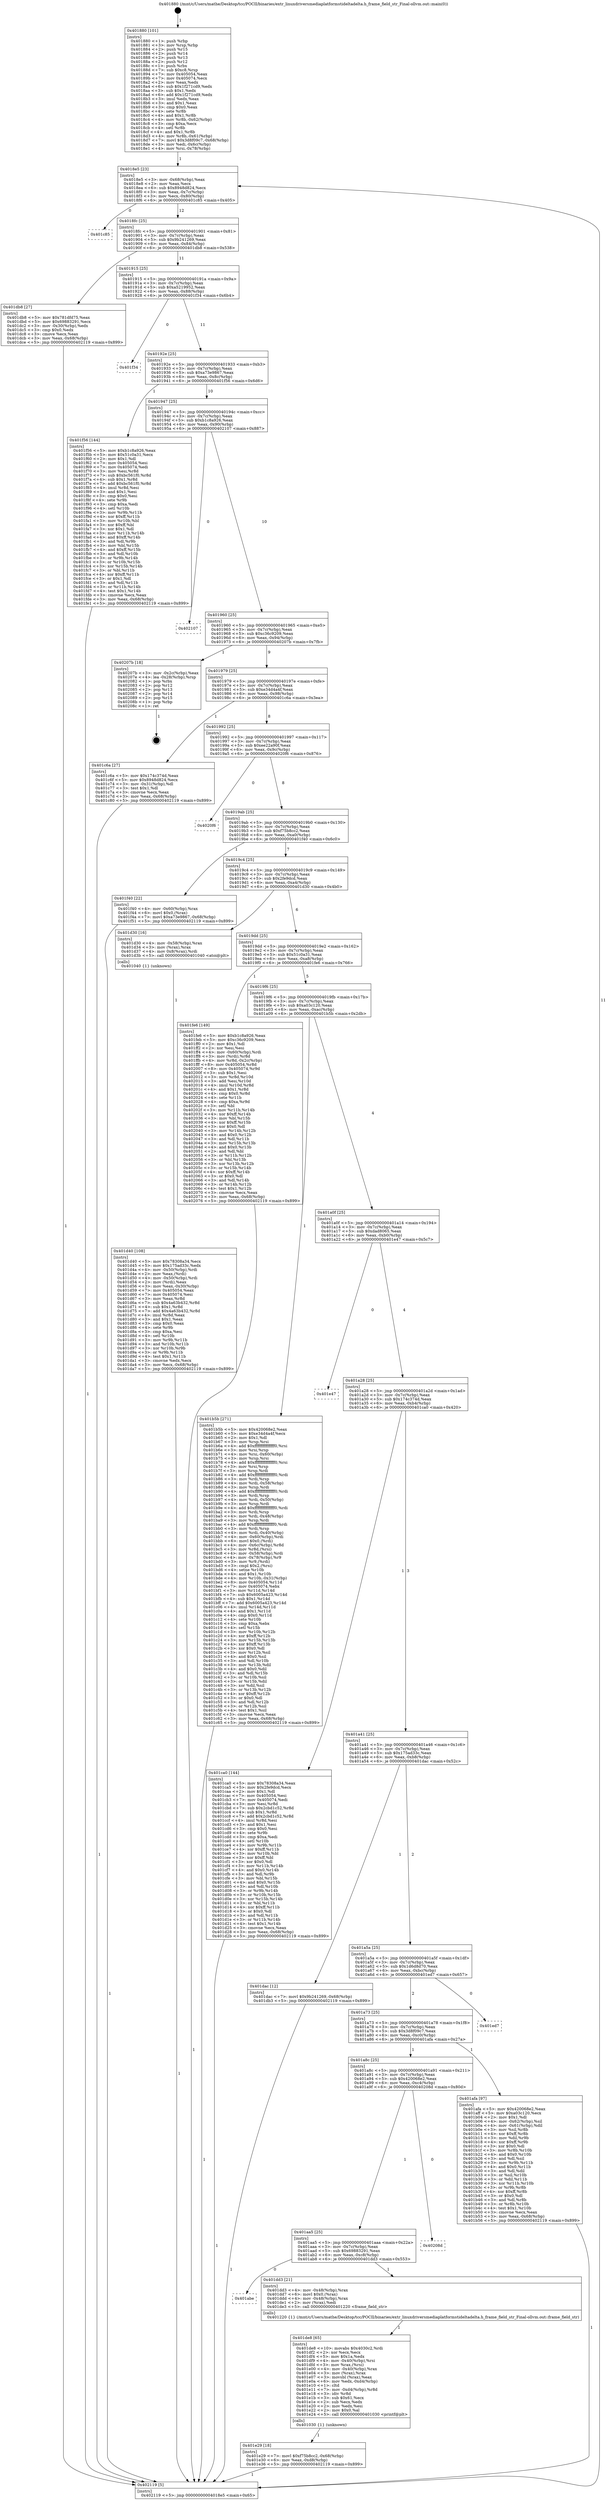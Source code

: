 digraph "0x401880" {
  label = "0x401880 (/mnt/c/Users/mathe/Desktop/tcc/POCII/binaries/extr_linuxdriversmediaplatformstideltadelta.h_frame_field_str_Final-ollvm.out::main(0))"
  labelloc = "t"
  node[shape=record]

  Entry [label="",width=0.3,height=0.3,shape=circle,fillcolor=black,style=filled]
  "0x4018e5" [label="{
     0x4018e5 [23]\l
     | [instrs]\l
     &nbsp;&nbsp;0x4018e5 \<+3\>: mov -0x68(%rbp),%eax\l
     &nbsp;&nbsp;0x4018e8 \<+2\>: mov %eax,%ecx\l
     &nbsp;&nbsp;0x4018ea \<+6\>: sub $0x8948d824,%ecx\l
     &nbsp;&nbsp;0x4018f0 \<+3\>: mov %eax,-0x7c(%rbp)\l
     &nbsp;&nbsp;0x4018f3 \<+3\>: mov %ecx,-0x80(%rbp)\l
     &nbsp;&nbsp;0x4018f6 \<+6\>: je 0000000000401c85 \<main+0x405\>\l
  }"]
  "0x401c85" [label="{
     0x401c85\l
  }", style=dashed]
  "0x4018fc" [label="{
     0x4018fc [25]\l
     | [instrs]\l
     &nbsp;&nbsp;0x4018fc \<+5\>: jmp 0000000000401901 \<main+0x81\>\l
     &nbsp;&nbsp;0x401901 \<+3\>: mov -0x7c(%rbp),%eax\l
     &nbsp;&nbsp;0x401904 \<+5\>: sub $0x9b241269,%eax\l
     &nbsp;&nbsp;0x401909 \<+6\>: mov %eax,-0x84(%rbp)\l
     &nbsp;&nbsp;0x40190f \<+6\>: je 0000000000401db8 \<main+0x538\>\l
  }"]
  Exit [label="",width=0.3,height=0.3,shape=circle,fillcolor=black,style=filled,peripheries=2]
  "0x401db8" [label="{
     0x401db8 [27]\l
     | [instrs]\l
     &nbsp;&nbsp;0x401db8 \<+5\>: mov $0x781dfd75,%eax\l
     &nbsp;&nbsp;0x401dbd \<+5\>: mov $0x69883291,%ecx\l
     &nbsp;&nbsp;0x401dc2 \<+3\>: mov -0x30(%rbp),%edx\l
     &nbsp;&nbsp;0x401dc5 \<+3\>: cmp $0x0,%edx\l
     &nbsp;&nbsp;0x401dc8 \<+3\>: cmove %ecx,%eax\l
     &nbsp;&nbsp;0x401dcb \<+3\>: mov %eax,-0x68(%rbp)\l
     &nbsp;&nbsp;0x401dce \<+5\>: jmp 0000000000402119 \<main+0x899\>\l
  }"]
  "0x401915" [label="{
     0x401915 [25]\l
     | [instrs]\l
     &nbsp;&nbsp;0x401915 \<+5\>: jmp 000000000040191a \<main+0x9a\>\l
     &nbsp;&nbsp;0x40191a \<+3\>: mov -0x7c(%rbp),%eax\l
     &nbsp;&nbsp;0x40191d \<+5\>: sub $0xa5219952,%eax\l
     &nbsp;&nbsp;0x401922 \<+6\>: mov %eax,-0x88(%rbp)\l
     &nbsp;&nbsp;0x401928 \<+6\>: je 0000000000401f34 \<main+0x6b4\>\l
  }"]
  "0x401e29" [label="{
     0x401e29 [18]\l
     | [instrs]\l
     &nbsp;&nbsp;0x401e29 \<+7\>: movl $0xf75b8cc2,-0x68(%rbp)\l
     &nbsp;&nbsp;0x401e30 \<+6\>: mov %eax,-0xd8(%rbp)\l
     &nbsp;&nbsp;0x401e36 \<+5\>: jmp 0000000000402119 \<main+0x899\>\l
  }"]
  "0x401f34" [label="{
     0x401f34\l
  }", style=dashed]
  "0x40192e" [label="{
     0x40192e [25]\l
     | [instrs]\l
     &nbsp;&nbsp;0x40192e \<+5\>: jmp 0000000000401933 \<main+0xb3\>\l
     &nbsp;&nbsp;0x401933 \<+3\>: mov -0x7c(%rbp),%eax\l
     &nbsp;&nbsp;0x401936 \<+5\>: sub $0xa73e9867,%eax\l
     &nbsp;&nbsp;0x40193b \<+6\>: mov %eax,-0x8c(%rbp)\l
     &nbsp;&nbsp;0x401941 \<+6\>: je 0000000000401f56 \<main+0x6d6\>\l
  }"]
  "0x401de8" [label="{
     0x401de8 [65]\l
     | [instrs]\l
     &nbsp;&nbsp;0x401de8 \<+10\>: movabs $0x4030c2,%rdi\l
     &nbsp;&nbsp;0x401df2 \<+2\>: xor %ecx,%ecx\l
     &nbsp;&nbsp;0x401df4 \<+5\>: mov $0x1a,%edx\l
     &nbsp;&nbsp;0x401df9 \<+4\>: mov -0x40(%rbp),%rsi\l
     &nbsp;&nbsp;0x401dfd \<+3\>: mov %rax,(%rsi)\l
     &nbsp;&nbsp;0x401e00 \<+4\>: mov -0x40(%rbp),%rax\l
     &nbsp;&nbsp;0x401e04 \<+3\>: mov (%rax),%rax\l
     &nbsp;&nbsp;0x401e07 \<+3\>: movsbl (%rax),%eax\l
     &nbsp;&nbsp;0x401e0a \<+6\>: mov %edx,-0xd4(%rbp)\l
     &nbsp;&nbsp;0x401e10 \<+1\>: cltd\l
     &nbsp;&nbsp;0x401e11 \<+7\>: mov -0xd4(%rbp),%r8d\l
     &nbsp;&nbsp;0x401e18 \<+3\>: idiv %r8d\l
     &nbsp;&nbsp;0x401e1b \<+3\>: sub $0x61,%ecx\l
     &nbsp;&nbsp;0x401e1e \<+2\>: sub %ecx,%edx\l
     &nbsp;&nbsp;0x401e20 \<+2\>: mov %edx,%esi\l
     &nbsp;&nbsp;0x401e22 \<+2\>: mov $0x0,%al\l
     &nbsp;&nbsp;0x401e24 \<+5\>: call 0000000000401030 \<printf@plt\>\l
     | [calls]\l
     &nbsp;&nbsp;0x401030 \{1\} (unknown)\l
  }"]
  "0x401f56" [label="{
     0x401f56 [144]\l
     | [instrs]\l
     &nbsp;&nbsp;0x401f56 \<+5\>: mov $0xb1c8a926,%eax\l
     &nbsp;&nbsp;0x401f5b \<+5\>: mov $0x51c0a31,%ecx\l
     &nbsp;&nbsp;0x401f60 \<+2\>: mov $0x1,%dl\l
     &nbsp;&nbsp;0x401f62 \<+7\>: mov 0x405054,%esi\l
     &nbsp;&nbsp;0x401f69 \<+7\>: mov 0x405074,%edi\l
     &nbsp;&nbsp;0x401f70 \<+3\>: mov %esi,%r8d\l
     &nbsp;&nbsp;0x401f73 \<+7\>: sub $0xbc561f0,%r8d\l
     &nbsp;&nbsp;0x401f7a \<+4\>: sub $0x1,%r8d\l
     &nbsp;&nbsp;0x401f7e \<+7\>: add $0xbc561f0,%r8d\l
     &nbsp;&nbsp;0x401f85 \<+4\>: imul %r8d,%esi\l
     &nbsp;&nbsp;0x401f89 \<+3\>: and $0x1,%esi\l
     &nbsp;&nbsp;0x401f8c \<+3\>: cmp $0x0,%esi\l
     &nbsp;&nbsp;0x401f8f \<+4\>: sete %r9b\l
     &nbsp;&nbsp;0x401f93 \<+3\>: cmp $0xa,%edi\l
     &nbsp;&nbsp;0x401f96 \<+4\>: setl %r10b\l
     &nbsp;&nbsp;0x401f9a \<+3\>: mov %r9b,%r11b\l
     &nbsp;&nbsp;0x401f9d \<+4\>: xor $0xff,%r11b\l
     &nbsp;&nbsp;0x401fa1 \<+3\>: mov %r10b,%bl\l
     &nbsp;&nbsp;0x401fa4 \<+3\>: xor $0xff,%bl\l
     &nbsp;&nbsp;0x401fa7 \<+3\>: xor $0x1,%dl\l
     &nbsp;&nbsp;0x401faa \<+3\>: mov %r11b,%r14b\l
     &nbsp;&nbsp;0x401fad \<+4\>: and $0xff,%r14b\l
     &nbsp;&nbsp;0x401fb1 \<+3\>: and %dl,%r9b\l
     &nbsp;&nbsp;0x401fb4 \<+3\>: mov %bl,%r15b\l
     &nbsp;&nbsp;0x401fb7 \<+4\>: and $0xff,%r15b\l
     &nbsp;&nbsp;0x401fbb \<+3\>: and %dl,%r10b\l
     &nbsp;&nbsp;0x401fbe \<+3\>: or %r9b,%r14b\l
     &nbsp;&nbsp;0x401fc1 \<+3\>: or %r10b,%r15b\l
     &nbsp;&nbsp;0x401fc4 \<+3\>: xor %r15b,%r14b\l
     &nbsp;&nbsp;0x401fc7 \<+3\>: or %bl,%r11b\l
     &nbsp;&nbsp;0x401fca \<+4\>: xor $0xff,%r11b\l
     &nbsp;&nbsp;0x401fce \<+3\>: or $0x1,%dl\l
     &nbsp;&nbsp;0x401fd1 \<+3\>: and %dl,%r11b\l
     &nbsp;&nbsp;0x401fd4 \<+3\>: or %r11b,%r14b\l
     &nbsp;&nbsp;0x401fd7 \<+4\>: test $0x1,%r14b\l
     &nbsp;&nbsp;0x401fdb \<+3\>: cmovne %ecx,%eax\l
     &nbsp;&nbsp;0x401fde \<+3\>: mov %eax,-0x68(%rbp)\l
     &nbsp;&nbsp;0x401fe1 \<+5\>: jmp 0000000000402119 \<main+0x899\>\l
  }"]
  "0x401947" [label="{
     0x401947 [25]\l
     | [instrs]\l
     &nbsp;&nbsp;0x401947 \<+5\>: jmp 000000000040194c \<main+0xcc\>\l
     &nbsp;&nbsp;0x40194c \<+3\>: mov -0x7c(%rbp),%eax\l
     &nbsp;&nbsp;0x40194f \<+5\>: sub $0xb1c8a926,%eax\l
     &nbsp;&nbsp;0x401954 \<+6\>: mov %eax,-0x90(%rbp)\l
     &nbsp;&nbsp;0x40195a \<+6\>: je 0000000000402107 \<main+0x887\>\l
  }"]
  "0x401abe" [label="{
     0x401abe\l
  }", style=dashed]
  "0x402107" [label="{
     0x402107\l
  }", style=dashed]
  "0x401960" [label="{
     0x401960 [25]\l
     | [instrs]\l
     &nbsp;&nbsp;0x401960 \<+5\>: jmp 0000000000401965 \<main+0xe5\>\l
     &nbsp;&nbsp;0x401965 \<+3\>: mov -0x7c(%rbp),%eax\l
     &nbsp;&nbsp;0x401968 \<+5\>: sub $0xc36c9209,%eax\l
     &nbsp;&nbsp;0x40196d \<+6\>: mov %eax,-0x94(%rbp)\l
     &nbsp;&nbsp;0x401973 \<+6\>: je 000000000040207b \<main+0x7fb\>\l
  }"]
  "0x401dd3" [label="{
     0x401dd3 [21]\l
     | [instrs]\l
     &nbsp;&nbsp;0x401dd3 \<+4\>: mov -0x48(%rbp),%rax\l
     &nbsp;&nbsp;0x401dd7 \<+6\>: movl $0x0,(%rax)\l
     &nbsp;&nbsp;0x401ddd \<+4\>: mov -0x48(%rbp),%rax\l
     &nbsp;&nbsp;0x401de1 \<+2\>: mov (%rax),%edi\l
     &nbsp;&nbsp;0x401de3 \<+5\>: call 0000000000401220 \<frame_field_str\>\l
     | [calls]\l
     &nbsp;&nbsp;0x401220 \{1\} (/mnt/c/Users/mathe/Desktop/tcc/POCII/binaries/extr_linuxdriversmediaplatformstideltadelta.h_frame_field_str_Final-ollvm.out::frame_field_str)\l
  }"]
  "0x40207b" [label="{
     0x40207b [18]\l
     | [instrs]\l
     &nbsp;&nbsp;0x40207b \<+3\>: mov -0x2c(%rbp),%eax\l
     &nbsp;&nbsp;0x40207e \<+4\>: lea -0x28(%rbp),%rsp\l
     &nbsp;&nbsp;0x402082 \<+1\>: pop %rbx\l
     &nbsp;&nbsp;0x402083 \<+2\>: pop %r12\l
     &nbsp;&nbsp;0x402085 \<+2\>: pop %r13\l
     &nbsp;&nbsp;0x402087 \<+2\>: pop %r14\l
     &nbsp;&nbsp;0x402089 \<+2\>: pop %r15\l
     &nbsp;&nbsp;0x40208b \<+1\>: pop %rbp\l
     &nbsp;&nbsp;0x40208c \<+1\>: ret\l
  }"]
  "0x401979" [label="{
     0x401979 [25]\l
     | [instrs]\l
     &nbsp;&nbsp;0x401979 \<+5\>: jmp 000000000040197e \<main+0xfe\>\l
     &nbsp;&nbsp;0x40197e \<+3\>: mov -0x7c(%rbp),%eax\l
     &nbsp;&nbsp;0x401981 \<+5\>: sub $0xe34d4a4f,%eax\l
     &nbsp;&nbsp;0x401986 \<+6\>: mov %eax,-0x98(%rbp)\l
     &nbsp;&nbsp;0x40198c \<+6\>: je 0000000000401c6a \<main+0x3ea\>\l
  }"]
  "0x401aa5" [label="{
     0x401aa5 [25]\l
     | [instrs]\l
     &nbsp;&nbsp;0x401aa5 \<+5\>: jmp 0000000000401aaa \<main+0x22a\>\l
     &nbsp;&nbsp;0x401aaa \<+3\>: mov -0x7c(%rbp),%eax\l
     &nbsp;&nbsp;0x401aad \<+5\>: sub $0x69883291,%eax\l
     &nbsp;&nbsp;0x401ab2 \<+6\>: mov %eax,-0xc8(%rbp)\l
     &nbsp;&nbsp;0x401ab8 \<+6\>: je 0000000000401dd3 \<main+0x553\>\l
  }"]
  "0x401c6a" [label="{
     0x401c6a [27]\l
     | [instrs]\l
     &nbsp;&nbsp;0x401c6a \<+5\>: mov $0x174c374d,%eax\l
     &nbsp;&nbsp;0x401c6f \<+5\>: mov $0x8948d824,%ecx\l
     &nbsp;&nbsp;0x401c74 \<+3\>: mov -0x31(%rbp),%dl\l
     &nbsp;&nbsp;0x401c77 \<+3\>: test $0x1,%dl\l
     &nbsp;&nbsp;0x401c7a \<+3\>: cmovne %ecx,%eax\l
     &nbsp;&nbsp;0x401c7d \<+3\>: mov %eax,-0x68(%rbp)\l
     &nbsp;&nbsp;0x401c80 \<+5\>: jmp 0000000000402119 \<main+0x899\>\l
  }"]
  "0x401992" [label="{
     0x401992 [25]\l
     | [instrs]\l
     &nbsp;&nbsp;0x401992 \<+5\>: jmp 0000000000401997 \<main+0x117\>\l
     &nbsp;&nbsp;0x401997 \<+3\>: mov -0x7c(%rbp),%eax\l
     &nbsp;&nbsp;0x40199a \<+5\>: sub $0xee22a90f,%eax\l
     &nbsp;&nbsp;0x40199f \<+6\>: mov %eax,-0x9c(%rbp)\l
     &nbsp;&nbsp;0x4019a5 \<+6\>: je 00000000004020f6 \<main+0x876\>\l
  }"]
  "0x40208d" [label="{
     0x40208d\l
  }", style=dashed]
  "0x4020f6" [label="{
     0x4020f6\l
  }", style=dashed]
  "0x4019ab" [label="{
     0x4019ab [25]\l
     | [instrs]\l
     &nbsp;&nbsp;0x4019ab \<+5\>: jmp 00000000004019b0 \<main+0x130\>\l
     &nbsp;&nbsp;0x4019b0 \<+3\>: mov -0x7c(%rbp),%eax\l
     &nbsp;&nbsp;0x4019b3 \<+5\>: sub $0xf75b8cc2,%eax\l
     &nbsp;&nbsp;0x4019b8 \<+6\>: mov %eax,-0xa0(%rbp)\l
     &nbsp;&nbsp;0x4019be \<+6\>: je 0000000000401f40 \<main+0x6c0\>\l
  }"]
  "0x401d40" [label="{
     0x401d40 [108]\l
     | [instrs]\l
     &nbsp;&nbsp;0x401d40 \<+5\>: mov $0x78308a34,%ecx\l
     &nbsp;&nbsp;0x401d45 \<+5\>: mov $0x175ad33c,%edx\l
     &nbsp;&nbsp;0x401d4a \<+4\>: mov -0x50(%rbp),%rdi\l
     &nbsp;&nbsp;0x401d4e \<+2\>: mov %eax,(%rdi)\l
     &nbsp;&nbsp;0x401d50 \<+4\>: mov -0x50(%rbp),%rdi\l
     &nbsp;&nbsp;0x401d54 \<+2\>: mov (%rdi),%eax\l
     &nbsp;&nbsp;0x401d56 \<+3\>: mov %eax,-0x30(%rbp)\l
     &nbsp;&nbsp;0x401d59 \<+7\>: mov 0x405054,%eax\l
     &nbsp;&nbsp;0x401d60 \<+7\>: mov 0x405074,%esi\l
     &nbsp;&nbsp;0x401d67 \<+3\>: mov %eax,%r8d\l
     &nbsp;&nbsp;0x401d6a \<+7\>: sub $0x4a63b432,%r8d\l
     &nbsp;&nbsp;0x401d71 \<+4\>: sub $0x1,%r8d\l
     &nbsp;&nbsp;0x401d75 \<+7\>: add $0x4a63b432,%r8d\l
     &nbsp;&nbsp;0x401d7c \<+4\>: imul %r8d,%eax\l
     &nbsp;&nbsp;0x401d80 \<+3\>: and $0x1,%eax\l
     &nbsp;&nbsp;0x401d83 \<+3\>: cmp $0x0,%eax\l
     &nbsp;&nbsp;0x401d86 \<+4\>: sete %r9b\l
     &nbsp;&nbsp;0x401d8a \<+3\>: cmp $0xa,%esi\l
     &nbsp;&nbsp;0x401d8d \<+4\>: setl %r10b\l
     &nbsp;&nbsp;0x401d91 \<+3\>: mov %r9b,%r11b\l
     &nbsp;&nbsp;0x401d94 \<+3\>: and %r10b,%r11b\l
     &nbsp;&nbsp;0x401d97 \<+3\>: xor %r10b,%r9b\l
     &nbsp;&nbsp;0x401d9a \<+3\>: or %r9b,%r11b\l
     &nbsp;&nbsp;0x401d9d \<+4\>: test $0x1,%r11b\l
     &nbsp;&nbsp;0x401da1 \<+3\>: cmovne %edx,%ecx\l
     &nbsp;&nbsp;0x401da4 \<+3\>: mov %ecx,-0x68(%rbp)\l
     &nbsp;&nbsp;0x401da7 \<+5\>: jmp 0000000000402119 \<main+0x899\>\l
  }"]
  "0x401f40" [label="{
     0x401f40 [22]\l
     | [instrs]\l
     &nbsp;&nbsp;0x401f40 \<+4\>: mov -0x60(%rbp),%rax\l
     &nbsp;&nbsp;0x401f44 \<+6\>: movl $0x0,(%rax)\l
     &nbsp;&nbsp;0x401f4a \<+7\>: movl $0xa73e9867,-0x68(%rbp)\l
     &nbsp;&nbsp;0x401f51 \<+5\>: jmp 0000000000402119 \<main+0x899\>\l
  }"]
  "0x4019c4" [label="{
     0x4019c4 [25]\l
     | [instrs]\l
     &nbsp;&nbsp;0x4019c4 \<+5\>: jmp 00000000004019c9 \<main+0x149\>\l
     &nbsp;&nbsp;0x4019c9 \<+3\>: mov -0x7c(%rbp),%eax\l
     &nbsp;&nbsp;0x4019cc \<+5\>: sub $0x2fe9dcd,%eax\l
     &nbsp;&nbsp;0x4019d1 \<+6\>: mov %eax,-0xa4(%rbp)\l
     &nbsp;&nbsp;0x4019d7 \<+6\>: je 0000000000401d30 \<main+0x4b0\>\l
  }"]
  "0x401880" [label="{
     0x401880 [101]\l
     | [instrs]\l
     &nbsp;&nbsp;0x401880 \<+1\>: push %rbp\l
     &nbsp;&nbsp;0x401881 \<+3\>: mov %rsp,%rbp\l
     &nbsp;&nbsp;0x401884 \<+2\>: push %r15\l
     &nbsp;&nbsp;0x401886 \<+2\>: push %r14\l
     &nbsp;&nbsp;0x401888 \<+2\>: push %r13\l
     &nbsp;&nbsp;0x40188a \<+2\>: push %r12\l
     &nbsp;&nbsp;0x40188c \<+1\>: push %rbx\l
     &nbsp;&nbsp;0x40188d \<+7\>: sub $0xc8,%rsp\l
     &nbsp;&nbsp;0x401894 \<+7\>: mov 0x405054,%eax\l
     &nbsp;&nbsp;0x40189b \<+7\>: mov 0x405074,%ecx\l
     &nbsp;&nbsp;0x4018a2 \<+2\>: mov %eax,%edx\l
     &nbsp;&nbsp;0x4018a4 \<+6\>: sub $0x1f271cd9,%edx\l
     &nbsp;&nbsp;0x4018aa \<+3\>: sub $0x1,%edx\l
     &nbsp;&nbsp;0x4018ad \<+6\>: add $0x1f271cd9,%edx\l
     &nbsp;&nbsp;0x4018b3 \<+3\>: imul %edx,%eax\l
     &nbsp;&nbsp;0x4018b6 \<+3\>: and $0x1,%eax\l
     &nbsp;&nbsp;0x4018b9 \<+3\>: cmp $0x0,%eax\l
     &nbsp;&nbsp;0x4018bc \<+4\>: sete %r8b\l
     &nbsp;&nbsp;0x4018c0 \<+4\>: and $0x1,%r8b\l
     &nbsp;&nbsp;0x4018c4 \<+4\>: mov %r8b,-0x62(%rbp)\l
     &nbsp;&nbsp;0x4018c8 \<+3\>: cmp $0xa,%ecx\l
     &nbsp;&nbsp;0x4018cb \<+4\>: setl %r8b\l
     &nbsp;&nbsp;0x4018cf \<+4\>: and $0x1,%r8b\l
     &nbsp;&nbsp;0x4018d3 \<+4\>: mov %r8b,-0x61(%rbp)\l
     &nbsp;&nbsp;0x4018d7 \<+7\>: movl $0x3d8f09c7,-0x68(%rbp)\l
     &nbsp;&nbsp;0x4018de \<+3\>: mov %edi,-0x6c(%rbp)\l
     &nbsp;&nbsp;0x4018e1 \<+4\>: mov %rsi,-0x78(%rbp)\l
  }"]
  "0x401d30" [label="{
     0x401d30 [16]\l
     | [instrs]\l
     &nbsp;&nbsp;0x401d30 \<+4\>: mov -0x58(%rbp),%rax\l
     &nbsp;&nbsp;0x401d34 \<+3\>: mov (%rax),%rax\l
     &nbsp;&nbsp;0x401d37 \<+4\>: mov 0x8(%rax),%rdi\l
     &nbsp;&nbsp;0x401d3b \<+5\>: call 0000000000401040 \<atoi@plt\>\l
     | [calls]\l
     &nbsp;&nbsp;0x401040 \{1\} (unknown)\l
  }"]
  "0x4019dd" [label="{
     0x4019dd [25]\l
     | [instrs]\l
     &nbsp;&nbsp;0x4019dd \<+5\>: jmp 00000000004019e2 \<main+0x162\>\l
     &nbsp;&nbsp;0x4019e2 \<+3\>: mov -0x7c(%rbp),%eax\l
     &nbsp;&nbsp;0x4019e5 \<+5\>: sub $0x51c0a31,%eax\l
     &nbsp;&nbsp;0x4019ea \<+6\>: mov %eax,-0xa8(%rbp)\l
     &nbsp;&nbsp;0x4019f0 \<+6\>: je 0000000000401fe6 \<main+0x766\>\l
  }"]
  "0x402119" [label="{
     0x402119 [5]\l
     | [instrs]\l
     &nbsp;&nbsp;0x402119 \<+5\>: jmp 00000000004018e5 \<main+0x65\>\l
  }"]
  "0x401fe6" [label="{
     0x401fe6 [149]\l
     | [instrs]\l
     &nbsp;&nbsp;0x401fe6 \<+5\>: mov $0xb1c8a926,%eax\l
     &nbsp;&nbsp;0x401feb \<+5\>: mov $0xc36c9209,%ecx\l
     &nbsp;&nbsp;0x401ff0 \<+2\>: mov $0x1,%dl\l
     &nbsp;&nbsp;0x401ff2 \<+2\>: xor %esi,%esi\l
     &nbsp;&nbsp;0x401ff4 \<+4\>: mov -0x60(%rbp),%rdi\l
     &nbsp;&nbsp;0x401ff8 \<+3\>: mov (%rdi),%r8d\l
     &nbsp;&nbsp;0x401ffb \<+4\>: mov %r8d,-0x2c(%rbp)\l
     &nbsp;&nbsp;0x401fff \<+8\>: mov 0x405054,%r8d\l
     &nbsp;&nbsp;0x402007 \<+8\>: mov 0x405074,%r9d\l
     &nbsp;&nbsp;0x40200f \<+3\>: sub $0x1,%esi\l
     &nbsp;&nbsp;0x402012 \<+3\>: mov %r8d,%r10d\l
     &nbsp;&nbsp;0x402015 \<+3\>: add %esi,%r10d\l
     &nbsp;&nbsp;0x402018 \<+4\>: imul %r10d,%r8d\l
     &nbsp;&nbsp;0x40201c \<+4\>: and $0x1,%r8d\l
     &nbsp;&nbsp;0x402020 \<+4\>: cmp $0x0,%r8d\l
     &nbsp;&nbsp;0x402024 \<+4\>: sete %r11b\l
     &nbsp;&nbsp;0x402028 \<+4\>: cmp $0xa,%r9d\l
     &nbsp;&nbsp;0x40202c \<+3\>: setl %bl\l
     &nbsp;&nbsp;0x40202f \<+3\>: mov %r11b,%r14b\l
     &nbsp;&nbsp;0x402032 \<+4\>: xor $0xff,%r14b\l
     &nbsp;&nbsp;0x402036 \<+3\>: mov %bl,%r15b\l
     &nbsp;&nbsp;0x402039 \<+4\>: xor $0xff,%r15b\l
     &nbsp;&nbsp;0x40203d \<+3\>: xor $0x0,%dl\l
     &nbsp;&nbsp;0x402040 \<+3\>: mov %r14b,%r12b\l
     &nbsp;&nbsp;0x402043 \<+4\>: and $0x0,%r12b\l
     &nbsp;&nbsp;0x402047 \<+3\>: and %dl,%r11b\l
     &nbsp;&nbsp;0x40204a \<+3\>: mov %r15b,%r13b\l
     &nbsp;&nbsp;0x40204d \<+4\>: and $0x0,%r13b\l
     &nbsp;&nbsp;0x402051 \<+2\>: and %dl,%bl\l
     &nbsp;&nbsp;0x402053 \<+3\>: or %r11b,%r12b\l
     &nbsp;&nbsp;0x402056 \<+3\>: or %bl,%r13b\l
     &nbsp;&nbsp;0x402059 \<+3\>: xor %r13b,%r12b\l
     &nbsp;&nbsp;0x40205c \<+3\>: or %r15b,%r14b\l
     &nbsp;&nbsp;0x40205f \<+4\>: xor $0xff,%r14b\l
     &nbsp;&nbsp;0x402063 \<+3\>: or $0x0,%dl\l
     &nbsp;&nbsp;0x402066 \<+3\>: and %dl,%r14b\l
     &nbsp;&nbsp;0x402069 \<+3\>: or %r14b,%r12b\l
     &nbsp;&nbsp;0x40206c \<+4\>: test $0x1,%r12b\l
     &nbsp;&nbsp;0x402070 \<+3\>: cmovne %ecx,%eax\l
     &nbsp;&nbsp;0x402073 \<+3\>: mov %eax,-0x68(%rbp)\l
     &nbsp;&nbsp;0x402076 \<+5\>: jmp 0000000000402119 \<main+0x899\>\l
  }"]
  "0x4019f6" [label="{
     0x4019f6 [25]\l
     | [instrs]\l
     &nbsp;&nbsp;0x4019f6 \<+5\>: jmp 00000000004019fb \<main+0x17b\>\l
     &nbsp;&nbsp;0x4019fb \<+3\>: mov -0x7c(%rbp),%eax\l
     &nbsp;&nbsp;0x4019fe \<+5\>: sub $0xa03c120,%eax\l
     &nbsp;&nbsp;0x401a03 \<+6\>: mov %eax,-0xac(%rbp)\l
     &nbsp;&nbsp;0x401a09 \<+6\>: je 0000000000401b5b \<main+0x2db\>\l
  }"]
  "0x401a8c" [label="{
     0x401a8c [25]\l
     | [instrs]\l
     &nbsp;&nbsp;0x401a8c \<+5\>: jmp 0000000000401a91 \<main+0x211\>\l
     &nbsp;&nbsp;0x401a91 \<+3\>: mov -0x7c(%rbp),%eax\l
     &nbsp;&nbsp;0x401a94 \<+5\>: sub $0x420068e2,%eax\l
     &nbsp;&nbsp;0x401a99 \<+6\>: mov %eax,-0xc4(%rbp)\l
     &nbsp;&nbsp;0x401a9f \<+6\>: je 000000000040208d \<main+0x80d\>\l
  }"]
  "0x401b5b" [label="{
     0x401b5b [271]\l
     | [instrs]\l
     &nbsp;&nbsp;0x401b5b \<+5\>: mov $0x420068e2,%eax\l
     &nbsp;&nbsp;0x401b60 \<+5\>: mov $0xe34d4a4f,%ecx\l
     &nbsp;&nbsp;0x401b65 \<+2\>: mov $0x1,%dl\l
     &nbsp;&nbsp;0x401b67 \<+3\>: mov %rsp,%rsi\l
     &nbsp;&nbsp;0x401b6a \<+4\>: add $0xfffffffffffffff0,%rsi\l
     &nbsp;&nbsp;0x401b6e \<+3\>: mov %rsi,%rsp\l
     &nbsp;&nbsp;0x401b71 \<+4\>: mov %rsi,-0x60(%rbp)\l
     &nbsp;&nbsp;0x401b75 \<+3\>: mov %rsp,%rsi\l
     &nbsp;&nbsp;0x401b78 \<+4\>: add $0xfffffffffffffff0,%rsi\l
     &nbsp;&nbsp;0x401b7c \<+3\>: mov %rsi,%rsp\l
     &nbsp;&nbsp;0x401b7f \<+3\>: mov %rsp,%rdi\l
     &nbsp;&nbsp;0x401b82 \<+4\>: add $0xfffffffffffffff0,%rdi\l
     &nbsp;&nbsp;0x401b86 \<+3\>: mov %rdi,%rsp\l
     &nbsp;&nbsp;0x401b89 \<+4\>: mov %rdi,-0x58(%rbp)\l
     &nbsp;&nbsp;0x401b8d \<+3\>: mov %rsp,%rdi\l
     &nbsp;&nbsp;0x401b90 \<+4\>: add $0xfffffffffffffff0,%rdi\l
     &nbsp;&nbsp;0x401b94 \<+3\>: mov %rdi,%rsp\l
     &nbsp;&nbsp;0x401b97 \<+4\>: mov %rdi,-0x50(%rbp)\l
     &nbsp;&nbsp;0x401b9b \<+3\>: mov %rsp,%rdi\l
     &nbsp;&nbsp;0x401b9e \<+4\>: add $0xfffffffffffffff0,%rdi\l
     &nbsp;&nbsp;0x401ba2 \<+3\>: mov %rdi,%rsp\l
     &nbsp;&nbsp;0x401ba5 \<+4\>: mov %rdi,-0x48(%rbp)\l
     &nbsp;&nbsp;0x401ba9 \<+3\>: mov %rsp,%rdi\l
     &nbsp;&nbsp;0x401bac \<+4\>: add $0xfffffffffffffff0,%rdi\l
     &nbsp;&nbsp;0x401bb0 \<+3\>: mov %rdi,%rsp\l
     &nbsp;&nbsp;0x401bb3 \<+4\>: mov %rdi,-0x40(%rbp)\l
     &nbsp;&nbsp;0x401bb7 \<+4\>: mov -0x60(%rbp),%rdi\l
     &nbsp;&nbsp;0x401bbb \<+6\>: movl $0x0,(%rdi)\l
     &nbsp;&nbsp;0x401bc1 \<+4\>: mov -0x6c(%rbp),%r8d\l
     &nbsp;&nbsp;0x401bc5 \<+3\>: mov %r8d,(%rsi)\l
     &nbsp;&nbsp;0x401bc8 \<+4\>: mov -0x58(%rbp),%rdi\l
     &nbsp;&nbsp;0x401bcc \<+4\>: mov -0x78(%rbp),%r9\l
     &nbsp;&nbsp;0x401bd0 \<+3\>: mov %r9,(%rdi)\l
     &nbsp;&nbsp;0x401bd3 \<+3\>: cmpl $0x2,(%rsi)\l
     &nbsp;&nbsp;0x401bd6 \<+4\>: setne %r10b\l
     &nbsp;&nbsp;0x401bda \<+4\>: and $0x1,%r10b\l
     &nbsp;&nbsp;0x401bde \<+4\>: mov %r10b,-0x31(%rbp)\l
     &nbsp;&nbsp;0x401be2 \<+8\>: mov 0x405054,%r11d\l
     &nbsp;&nbsp;0x401bea \<+7\>: mov 0x405074,%ebx\l
     &nbsp;&nbsp;0x401bf1 \<+3\>: mov %r11d,%r14d\l
     &nbsp;&nbsp;0x401bf4 \<+7\>: sub $0x6005a423,%r14d\l
     &nbsp;&nbsp;0x401bfb \<+4\>: sub $0x1,%r14d\l
     &nbsp;&nbsp;0x401bff \<+7\>: add $0x6005a423,%r14d\l
     &nbsp;&nbsp;0x401c06 \<+4\>: imul %r14d,%r11d\l
     &nbsp;&nbsp;0x401c0a \<+4\>: and $0x1,%r11d\l
     &nbsp;&nbsp;0x401c0e \<+4\>: cmp $0x0,%r11d\l
     &nbsp;&nbsp;0x401c12 \<+4\>: sete %r10b\l
     &nbsp;&nbsp;0x401c16 \<+3\>: cmp $0xa,%ebx\l
     &nbsp;&nbsp;0x401c19 \<+4\>: setl %r15b\l
     &nbsp;&nbsp;0x401c1d \<+3\>: mov %r10b,%r12b\l
     &nbsp;&nbsp;0x401c20 \<+4\>: xor $0xff,%r12b\l
     &nbsp;&nbsp;0x401c24 \<+3\>: mov %r15b,%r13b\l
     &nbsp;&nbsp;0x401c27 \<+4\>: xor $0xff,%r13b\l
     &nbsp;&nbsp;0x401c2b \<+3\>: xor $0x0,%dl\l
     &nbsp;&nbsp;0x401c2e \<+3\>: mov %r12b,%sil\l
     &nbsp;&nbsp;0x401c31 \<+4\>: and $0x0,%sil\l
     &nbsp;&nbsp;0x401c35 \<+3\>: and %dl,%r10b\l
     &nbsp;&nbsp;0x401c38 \<+3\>: mov %r13b,%dil\l
     &nbsp;&nbsp;0x401c3b \<+4\>: and $0x0,%dil\l
     &nbsp;&nbsp;0x401c3f \<+3\>: and %dl,%r15b\l
     &nbsp;&nbsp;0x401c42 \<+3\>: or %r10b,%sil\l
     &nbsp;&nbsp;0x401c45 \<+3\>: or %r15b,%dil\l
     &nbsp;&nbsp;0x401c48 \<+3\>: xor %dil,%sil\l
     &nbsp;&nbsp;0x401c4b \<+3\>: or %r13b,%r12b\l
     &nbsp;&nbsp;0x401c4e \<+4\>: xor $0xff,%r12b\l
     &nbsp;&nbsp;0x401c52 \<+3\>: or $0x0,%dl\l
     &nbsp;&nbsp;0x401c55 \<+3\>: and %dl,%r12b\l
     &nbsp;&nbsp;0x401c58 \<+3\>: or %r12b,%sil\l
     &nbsp;&nbsp;0x401c5b \<+4\>: test $0x1,%sil\l
     &nbsp;&nbsp;0x401c5f \<+3\>: cmovne %ecx,%eax\l
     &nbsp;&nbsp;0x401c62 \<+3\>: mov %eax,-0x68(%rbp)\l
     &nbsp;&nbsp;0x401c65 \<+5\>: jmp 0000000000402119 \<main+0x899\>\l
  }"]
  "0x401a0f" [label="{
     0x401a0f [25]\l
     | [instrs]\l
     &nbsp;&nbsp;0x401a0f \<+5\>: jmp 0000000000401a14 \<main+0x194\>\l
     &nbsp;&nbsp;0x401a14 \<+3\>: mov -0x7c(%rbp),%eax\l
     &nbsp;&nbsp;0x401a17 \<+5\>: sub $0xdad8065,%eax\l
     &nbsp;&nbsp;0x401a1c \<+6\>: mov %eax,-0xb0(%rbp)\l
     &nbsp;&nbsp;0x401a22 \<+6\>: je 0000000000401e47 \<main+0x5c7\>\l
  }"]
  "0x401afa" [label="{
     0x401afa [97]\l
     | [instrs]\l
     &nbsp;&nbsp;0x401afa \<+5\>: mov $0x420068e2,%eax\l
     &nbsp;&nbsp;0x401aff \<+5\>: mov $0xa03c120,%ecx\l
     &nbsp;&nbsp;0x401b04 \<+2\>: mov $0x1,%dl\l
     &nbsp;&nbsp;0x401b06 \<+4\>: mov -0x62(%rbp),%sil\l
     &nbsp;&nbsp;0x401b0a \<+4\>: mov -0x61(%rbp),%dil\l
     &nbsp;&nbsp;0x401b0e \<+3\>: mov %sil,%r8b\l
     &nbsp;&nbsp;0x401b11 \<+4\>: xor $0xff,%r8b\l
     &nbsp;&nbsp;0x401b15 \<+3\>: mov %dil,%r9b\l
     &nbsp;&nbsp;0x401b18 \<+4\>: xor $0xff,%r9b\l
     &nbsp;&nbsp;0x401b1c \<+3\>: xor $0x0,%dl\l
     &nbsp;&nbsp;0x401b1f \<+3\>: mov %r8b,%r10b\l
     &nbsp;&nbsp;0x401b22 \<+4\>: and $0x0,%r10b\l
     &nbsp;&nbsp;0x401b26 \<+3\>: and %dl,%sil\l
     &nbsp;&nbsp;0x401b29 \<+3\>: mov %r9b,%r11b\l
     &nbsp;&nbsp;0x401b2c \<+4\>: and $0x0,%r11b\l
     &nbsp;&nbsp;0x401b30 \<+3\>: and %dl,%dil\l
     &nbsp;&nbsp;0x401b33 \<+3\>: or %sil,%r10b\l
     &nbsp;&nbsp;0x401b36 \<+3\>: or %dil,%r11b\l
     &nbsp;&nbsp;0x401b39 \<+3\>: xor %r11b,%r10b\l
     &nbsp;&nbsp;0x401b3c \<+3\>: or %r9b,%r8b\l
     &nbsp;&nbsp;0x401b3f \<+4\>: xor $0xff,%r8b\l
     &nbsp;&nbsp;0x401b43 \<+3\>: or $0x0,%dl\l
     &nbsp;&nbsp;0x401b46 \<+3\>: and %dl,%r8b\l
     &nbsp;&nbsp;0x401b49 \<+3\>: or %r8b,%r10b\l
     &nbsp;&nbsp;0x401b4c \<+4\>: test $0x1,%r10b\l
     &nbsp;&nbsp;0x401b50 \<+3\>: cmovne %ecx,%eax\l
     &nbsp;&nbsp;0x401b53 \<+3\>: mov %eax,-0x68(%rbp)\l
     &nbsp;&nbsp;0x401b56 \<+5\>: jmp 0000000000402119 \<main+0x899\>\l
  }"]
  "0x401e47" [label="{
     0x401e47\l
  }", style=dashed]
  "0x401a28" [label="{
     0x401a28 [25]\l
     | [instrs]\l
     &nbsp;&nbsp;0x401a28 \<+5\>: jmp 0000000000401a2d \<main+0x1ad\>\l
     &nbsp;&nbsp;0x401a2d \<+3\>: mov -0x7c(%rbp),%eax\l
     &nbsp;&nbsp;0x401a30 \<+5\>: sub $0x174c374d,%eax\l
     &nbsp;&nbsp;0x401a35 \<+6\>: mov %eax,-0xb4(%rbp)\l
     &nbsp;&nbsp;0x401a3b \<+6\>: je 0000000000401ca0 \<main+0x420\>\l
  }"]
  "0x401a73" [label="{
     0x401a73 [25]\l
     | [instrs]\l
     &nbsp;&nbsp;0x401a73 \<+5\>: jmp 0000000000401a78 \<main+0x1f8\>\l
     &nbsp;&nbsp;0x401a78 \<+3\>: mov -0x7c(%rbp),%eax\l
     &nbsp;&nbsp;0x401a7b \<+5\>: sub $0x3d8f09c7,%eax\l
     &nbsp;&nbsp;0x401a80 \<+6\>: mov %eax,-0xc0(%rbp)\l
     &nbsp;&nbsp;0x401a86 \<+6\>: je 0000000000401afa \<main+0x27a\>\l
  }"]
  "0x401ca0" [label="{
     0x401ca0 [144]\l
     | [instrs]\l
     &nbsp;&nbsp;0x401ca0 \<+5\>: mov $0x78308a34,%eax\l
     &nbsp;&nbsp;0x401ca5 \<+5\>: mov $0x2fe9dcd,%ecx\l
     &nbsp;&nbsp;0x401caa \<+2\>: mov $0x1,%dl\l
     &nbsp;&nbsp;0x401cac \<+7\>: mov 0x405054,%esi\l
     &nbsp;&nbsp;0x401cb3 \<+7\>: mov 0x405074,%edi\l
     &nbsp;&nbsp;0x401cba \<+3\>: mov %esi,%r8d\l
     &nbsp;&nbsp;0x401cbd \<+7\>: sub $0x2cbd1c52,%r8d\l
     &nbsp;&nbsp;0x401cc4 \<+4\>: sub $0x1,%r8d\l
     &nbsp;&nbsp;0x401cc8 \<+7\>: add $0x2cbd1c52,%r8d\l
     &nbsp;&nbsp;0x401ccf \<+4\>: imul %r8d,%esi\l
     &nbsp;&nbsp;0x401cd3 \<+3\>: and $0x1,%esi\l
     &nbsp;&nbsp;0x401cd6 \<+3\>: cmp $0x0,%esi\l
     &nbsp;&nbsp;0x401cd9 \<+4\>: sete %r9b\l
     &nbsp;&nbsp;0x401cdd \<+3\>: cmp $0xa,%edi\l
     &nbsp;&nbsp;0x401ce0 \<+4\>: setl %r10b\l
     &nbsp;&nbsp;0x401ce4 \<+3\>: mov %r9b,%r11b\l
     &nbsp;&nbsp;0x401ce7 \<+4\>: xor $0xff,%r11b\l
     &nbsp;&nbsp;0x401ceb \<+3\>: mov %r10b,%bl\l
     &nbsp;&nbsp;0x401cee \<+3\>: xor $0xff,%bl\l
     &nbsp;&nbsp;0x401cf1 \<+3\>: xor $0x0,%dl\l
     &nbsp;&nbsp;0x401cf4 \<+3\>: mov %r11b,%r14b\l
     &nbsp;&nbsp;0x401cf7 \<+4\>: and $0x0,%r14b\l
     &nbsp;&nbsp;0x401cfb \<+3\>: and %dl,%r9b\l
     &nbsp;&nbsp;0x401cfe \<+3\>: mov %bl,%r15b\l
     &nbsp;&nbsp;0x401d01 \<+4\>: and $0x0,%r15b\l
     &nbsp;&nbsp;0x401d05 \<+3\>: and %dl,%r10b\l
     &nbsp;&nbsp;0x401d08 \<+3\>: or %r9b,%r14b\l
     &nbsp;&nbsp;0x401d0b \<+3\>: or %r10b,%r15b\l
     &nbsp;&nbsp;0x401d0e \<+3\>: xor %r15b,%r14b\l
     &nbsp;&nbsp;0x401d11 \<+3\>: or %bl,%r11b\l
     &nbsp;&nbsp;0x401d14 \<+4\>: xor $0xff,%r11b\l
     &nbsp;&nbsp;0x401d18 \<+3\>: or $0x0,%dl\l
     &nbsp;&nbsp;0x401d1b \<+3\>: and %dl,%r11b\l
     &nbsp;&nbsp;0x401d1e \<+3\>: or %r11b,%r14b\l
     &nbsp;&nbsp;0x401d21 \<+4\>: test $0x1,%r14b\l
     &nbsp;&nbsp;0x401d25 \<+3\>: cmovne %ecx,%eax\l
     &nbsp;&nbsp;0x401d28 \<+3\>: mov %eax,-0x68(%rbp)\l
     &nbsp;&nbsp;0x401d2b \<+5\>: jmp 0000000000402119 \<main+0x899\>\l
  }"]
  "0x401a41" [label="{
     0x401a41 [25]\l
     | [instrs]\l
     &nbsp;&nbsp;0x401a41 \<+5\>: jmp 0000000000401a46 \<main+0x1c6\>\l
     &nbsp;&nbsp;0x401a46 \<+3\>: mov -0x7c(%rbp),%eax\l
     &nbsp;&nbsp;0x401a49 \<+5\>: sub $0x175ad33c,%eax\l
     &nbsp;&nbsp;0x401a4e \<+6\>: mov %eax,-0xb8(%rbp)\l
     &nbsp;&nbsp;0x401a54 \<+6\>: je 0000000000401dac \<main+0x52c\>\l
  }"]
  "0x401ed7" [label="{
     0x401ed7\l
  }", style=dashed]
  "0x401dac" [label="{
     0x401dac [12]\l
     | [instrs]\l
     &nbsp;&nbsp;0x401dac \<+7\>: movl $0x9b241269,-0x68(%rbp)\l
     &nbsp;&nbsp;0x401db3 \<+5\>: jmp 0000000000402119 \<main+0x899\>\l
  }"]
  "0x401a5a" [label="{
     0x401a5a [25]\l
     | [instrs]\l
     &nbsp;&nbsp;0x401a5a \<+5\>: jmp 0000000000401a5f \<main+0x1df\>\l
     &nbsp;&nbsp;0x401a5f \<+3\>: mov -0x7c(%rbp),%eax\l
     &nbsp;&nbsp;0x401a62 \<+5\>: sub $0x1d6d8d70,%eax\l
     &nbsp;&nbsp;0x401a67 \<+6\>: mov %eax,-0xbc(%rbp)\l
     &nbsp;&nbsp;0x401a6d \<+6\>: je 0000000000401ed7 \<main+0x657\>\l
  }"]
  Entry -> "0x401880" [label=" 1"]
  "0x4018e5" -> "0x401c85" [label=" 0"]
  "0x4018e5" -> "0x4018fc" [label=" 12"]
  "0x40207b" -> Exit [label=" 1"]
  "0x4018fc" -> "0x401db8" [label=" 1"]
  "0x4018fc" -> "0x401915" [label=" 11"]
  "0x401fe6" -> "0x402119" [label=" 1"]
  "0x401915" -> "0x401f34" [label=" 0"]
  "0x401915" -> "0x40192e" [label=" 11"]
  "0x401f56" -> "0x402119" [label=" 1"]
  "0x40192e" -> "0x401f56" [label=" 1"]
  "0x40192e" -> "0x401947" [label=" 10"]
  "0x401f40" -> "0x402119" [label=" 1"]
  "0x401947" -> "0x402107" [label=" 0"]
  "0x401947" -> "0x401960" [label=" 10"]
  "0x401e29" -> "0x402119" [label=" 1"]
  "0x401960" -> "0x40207b" [label=" 1"]
  "0x401960" -> "0x401979" [label=" 9"]
  "0x401de8" -> "0x401e29" [label=" 1"]
  "0x401979" -> "0x401c6a" [label=" 1"]
  "0x401979" -> "0x401992" [label=" 8"]
  "0x401aa5" -> "0x401abe" [label=" 0"]
  "0x401992" -> "0x4020f6" [label=" 0"]
  "0x401992" -> "0x4019ab" [label=" 8"]
  "0x401aa5" -> "0x401dd3" [label=" 1"]
  "0x4019ab" -> "0x401f40" [label=" 1"]
  "0x4019ab" -> "0x4019c4" [label=" 7"]
  "0x401a8c" -> "0x401aa5" [label=" 1"]
  "0x4019c4" -> "0x401d30" [label=" 1"]
  "0x4019c4" -> "0x4019dd" [label=" 6"]
  "0x401dd3" -> "0x401de8" [label=" 1"]
  "0x4019dd" -> "0x401fe6" [label=" 1"]
  "0x4019dd" -> "0x4019f6" [label=" 5"]
  "0x401db8" -> "0x402119" [label=" 1"]
  "0x4019f6" -> "0x401b5b" [label=" 1"]
  "0x4019f6" -> "0x401a0f" [label=" 4"]
  "0x401dac" -> "0x402119" [label=" 1"]
  "0x401a0f" -> "0x401e47" [label=" 0"]
  "0x401a0f" -> "0x401a28" [label=" 4"]
  "0x401d40" -> "0x402119" [label=" 1"]
  "0x401a28" -> "0x401ca0" [label=" 1"]
  "0x401a28" -> "0x401a41" [label=" 3"]
  "0x401ca0" -> "0x402119" [label=" 1"]
  "0x401a41" -> "0x401dac" [label=" 1"]
  "0x401a41" -> "0x401a5a" [label=" 2"]
  "0x401c6a" -> "0x402119" [label=" 1"]
  "0x401a5a" -> "0x401ed7" [label=" 0"]
  "0x401a5a" -> "0x401a73" [label=" 2"]
  "0x401d30" -> "0x401d40" [label=" 1"]
  "0x401a73" -> "0x401afa" [label=" 1"]
  "0x401a73" -> "0x401a8c" [label=" 1"]
  "0x401afa" -> "0x402119" [label=" 1"]
  "0x401880" -> "0x4018e5" [label=" 1"]
  "0x402119" -> "0x4018e5" [label=" 11"]
  "0x401a8c" -> "0x40208d" [label=" 0"]
  "0x401b5b" -> "0x402119" [label=" 1"]
}
